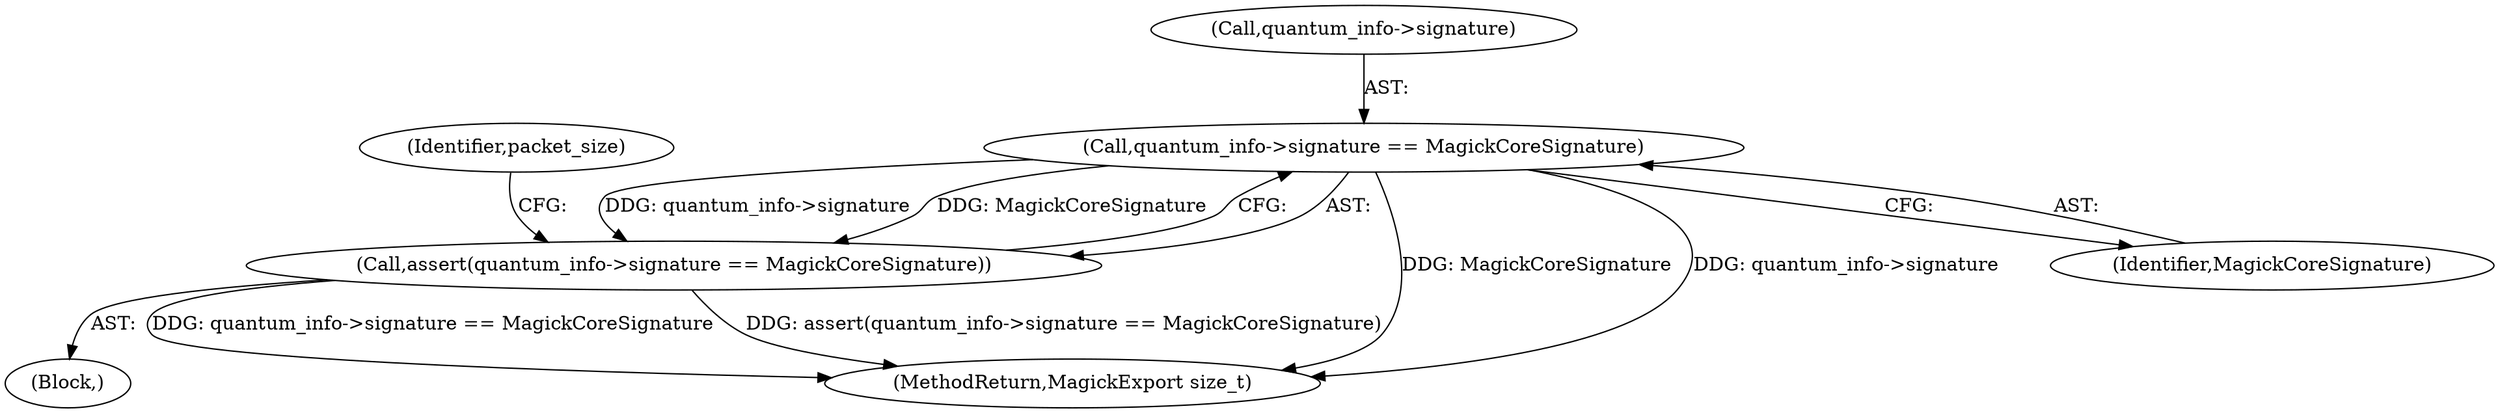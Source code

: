 digraph "0_ImageMagick_430403b0029b37decf216d57f810899cab2317dd_0@pointer" {
"1000114" [label="(Call,quantum_info->signature == MagickCoreSignature)"];
"1000113" [label="(Call,assert(quantum_info->signature == MagickCoreSignature))"];
"1000113" [label="(Call,assert(quantum_info->signature == MagickCoreSignature))"];
"1000115" [label="(Call,quantum_info->signature)"];
"1000230" [label="(MethodReturn,MagickExport size_t)"];
"1000114" [label="(Call,quantum_info->signature == MagickCoreSignature)"];
"1000120" [label="(Identifier,packet_size)"];
"1000104" [label="(Block,)"];
"1000118" [label="(Identifier,MagickCoreSignature)"];
"1000114" -> "1000113"  [label="AST: "];
"1000114" -> "1000118"  [label="CFG: "];
"1000115" -> "1000114"  [label="AST: "];
"1000118" -> "1000114"  [label="AST: "];
"1000113" -> "1000114"  [label="CFG: "];
"1000114" -> "1000230"  [label="DDG: MagickCoreSignature"];
"1000114" -> "1000230"  [label="DDG: quantum_info->signature"];
"1000114" -> "1000113"  [label="DDG: quantum_info->signature"];
"1000114" -> "1000113"  [label="DDG: MagickCoreSignature"];
"1000113" -> "1000104"  [label="AST: "];
"1000120" -> "1000113"  [label="CFG: "];
"1000113" -> "1000230"  [label="DDG: quantum_info->signature == MagickCoreSignature"];
"1000113" -> "1000230"  [label="DDG: assert(quantum_info->signature == MagickCoreSignature)"];
}
